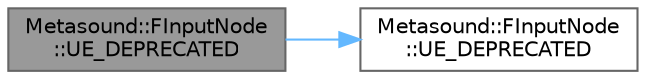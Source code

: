 digraph "Metasound::FInputNode::UE_DEPRECATED"
{
 // INTERACTIVE_SVG=YES
 // LATEX_PDF_SIZE
  bgcolor="transparent";
  edge [fontname=Helvetica,fontsize=10,labelfontname=Helvetica,labelfontsize=10];
  node [fontname=Helvetica,fontsize=10,shape=box,height=0.2,width=0.4];
  rankdir="LR";
  Node1 [id="Node000001",label="Metasound::FInputNode\l::UE_DEPRECATED",height=0.2,width=0.4,color="gray40", fillcolor="grey60", style="filled", fontcolor="black",tooltip=" "];
  Node1 -> Node2 [id="edge1_Node000001_Node000002",color="steelblue1",style="solid",tooltip=" "];
  Node2 [id="Node000002",label="Metasound::FInputNode\l::UE_DEPRECATED",height=0.2,width=0.4,color="grey40", fillcolor="white", style="filled",URL="$db/d9c/classMetasound_1_1FInputNode.html#a6caee25c2e24c29c881a0d852a19f45b",tooltip=" "];
}
